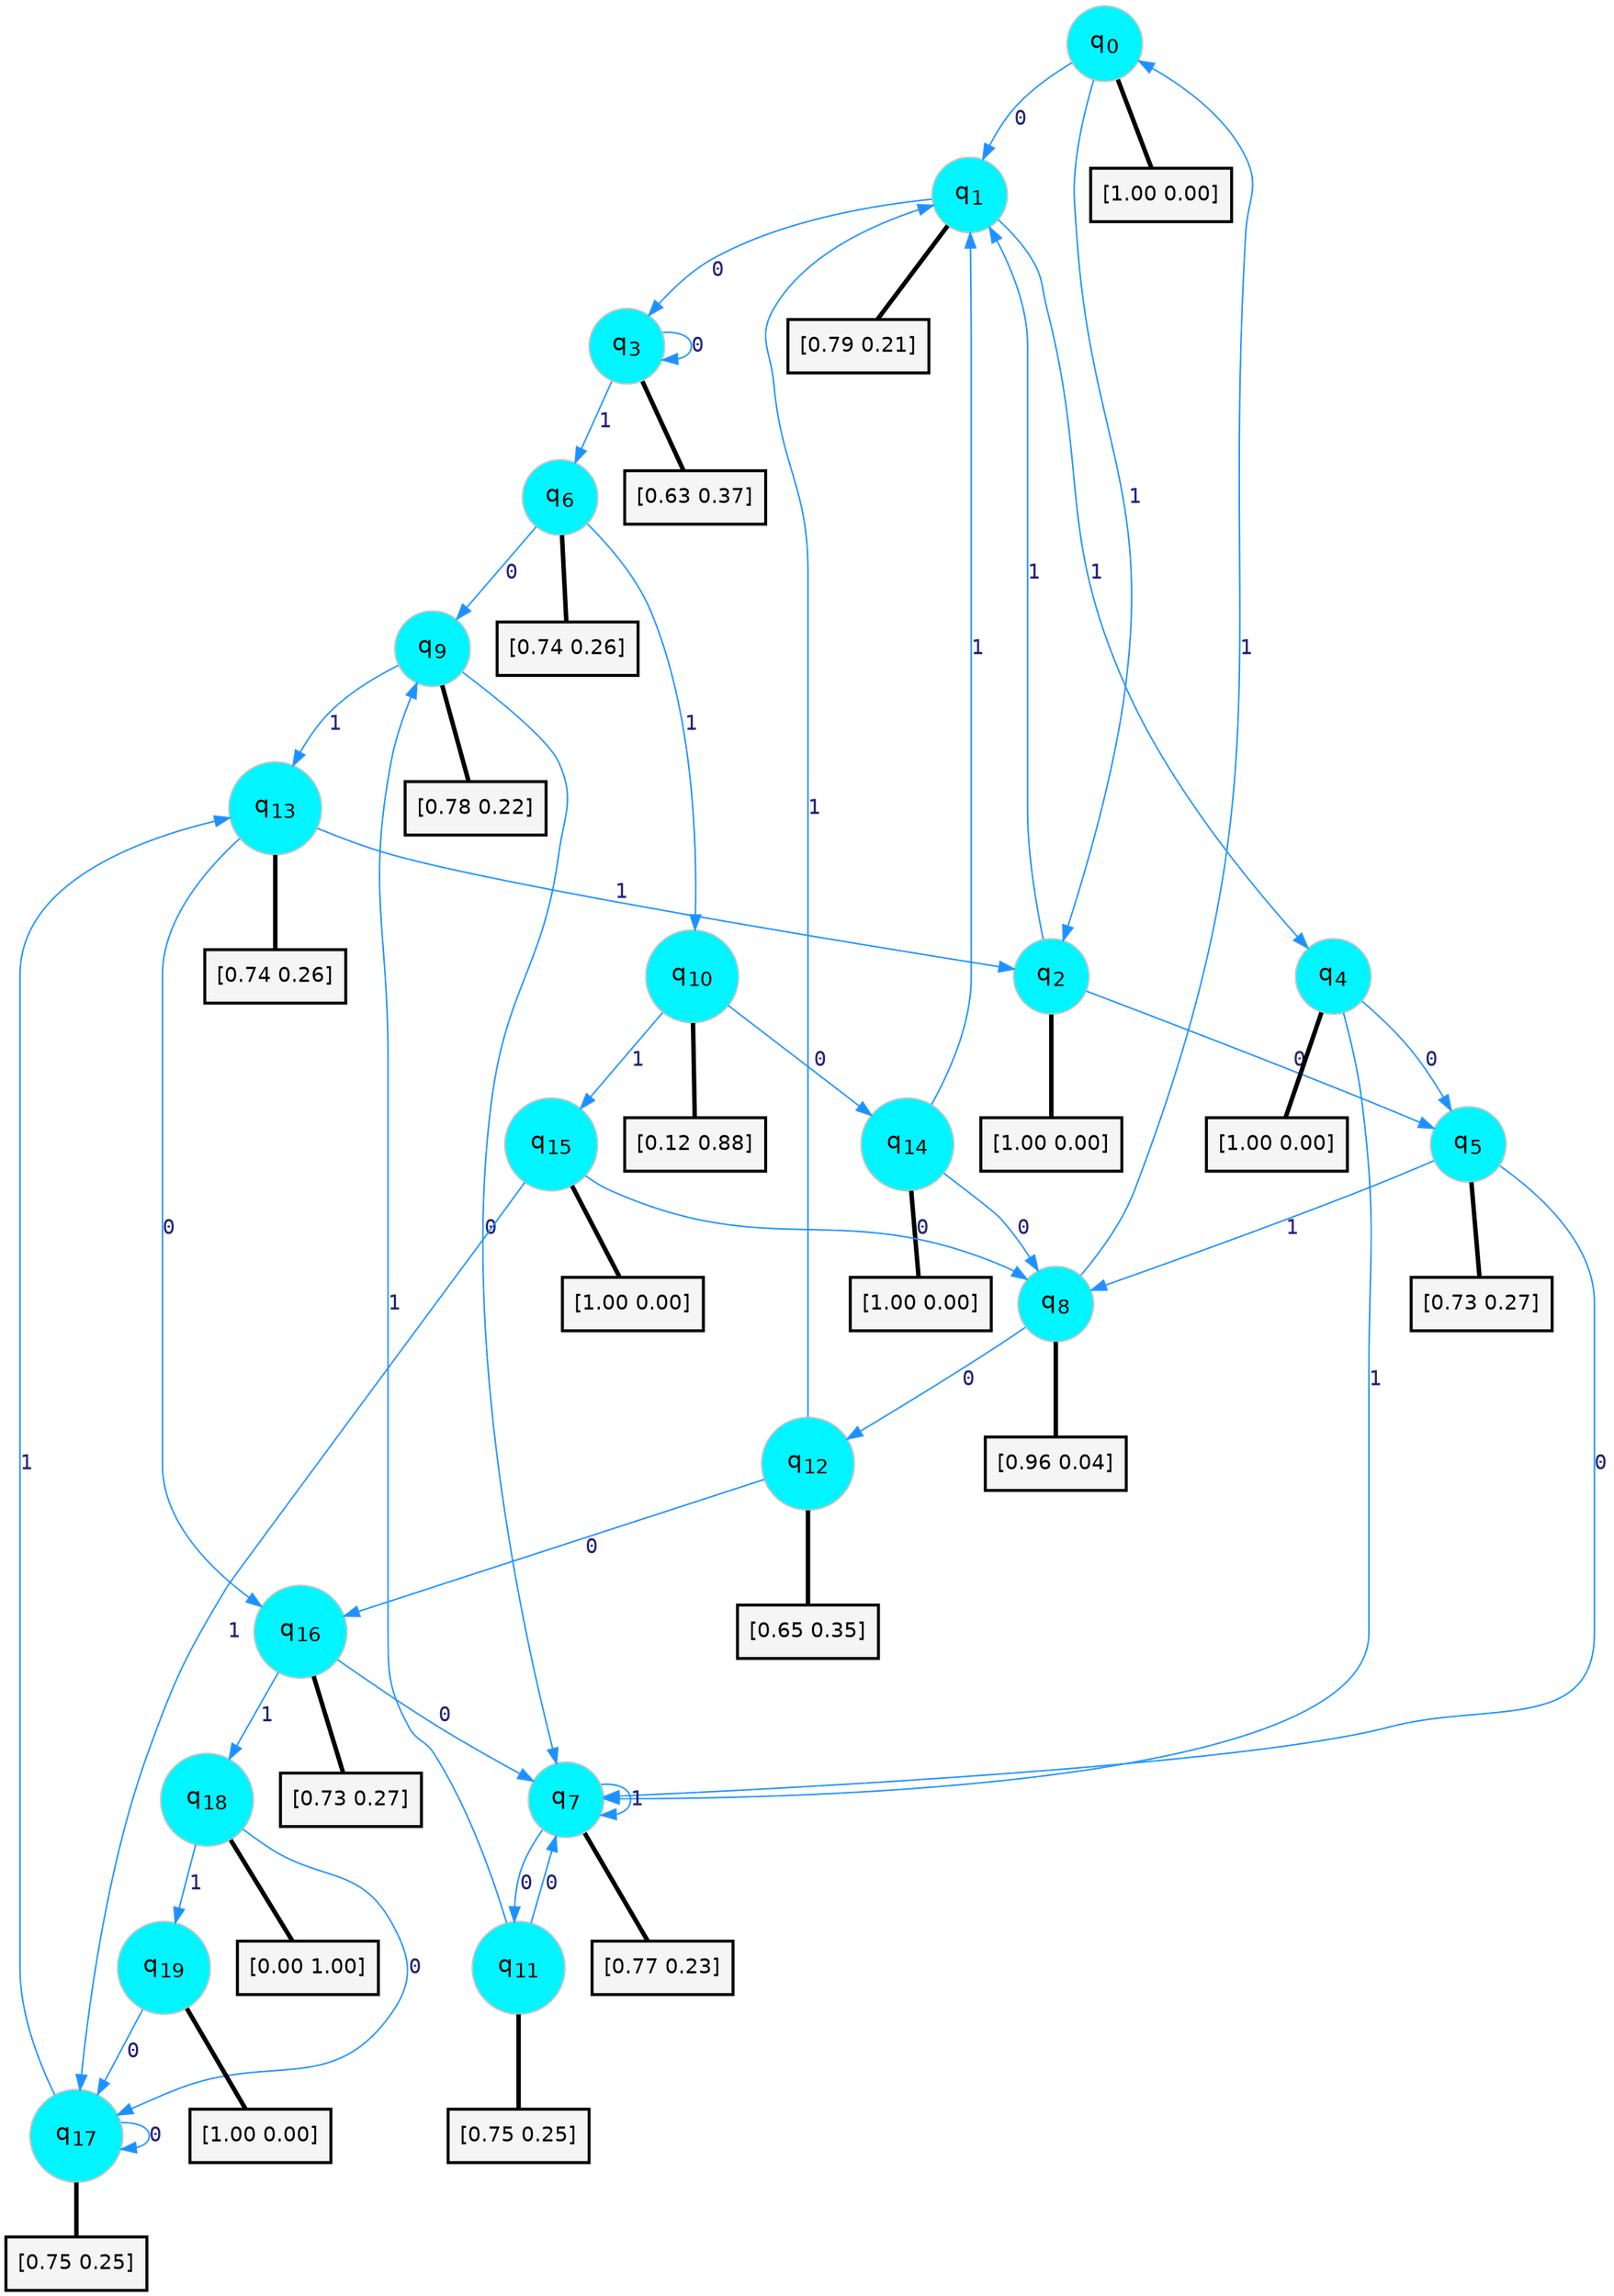digraph G {
graph [
bgcolor=transparent, dpi=300, rankdir=TD, size="40,25"];
node [
color=gray, fillcolor=turquoise1, fontcolor=black, fontname=Helvetica, fontsize=16, fontweight=bold, shape=circle, style=filled];
edge [
arrowsize=1, color=dodgerblue1, fontcolor=midnightblue, fontname=courier, fontweight=bold, penwidth=1, style=solid, weight=20];
0[label=<q<SUB>0</SUB>>];
1[label=<q<SUB>1</SUB>>];
2[label=<q<SUB>2</SUB>>];
3[label=<q<SUB>3</SUB>>];
4[label=<q<SUB>4</SUB>>];
5[label=<q<SUB>5</SUB>>];
6[label=<q<SUB>6</SUB>>];
7[label=<q<SUB>7</SUB>>];
8[label=<q<SUB>8</SUB>>];
9[label=<q<SUB>9</SUB>>];
10[label=<q<SUB>10</SUB>>];
11[label=<q<SUB>11</SUB>>];
12[label=<q<SUB>12</SUB>>];
13[label=<q<SUB>13</SUB>>];
14[label=<q<SUB>14</SUB>>];
15[label=<q<SUB>15</SUB>>];
16[label=<q<SUB>16</SUB>>];
17[label=<q<SUB>17</SUB>>];
18[label=<q<SUB>18</SUB>>];
19[label=<q<SUB>19</SUB>>];
20[label="[1.00 0.00]", shape=box,fontcolor=black, fontname=Helvetica, fontsize=14, penwidth=2, fillcolor=whitesmoke,color=black];
21[label="[0.79 0.21]", shape=box,fontcolor=black, fontname=Helvetica, fontsize=14, penwidth=2, fillcolor=whitesmoke,color=black];
22[label="[1.00 0.00]", shape=box,fontcolor=black, fontname=Helvetica, fontsize=14, penwidth=2, fillcolor=whitesmoke,color=black];
23[label="[0.63 0.37]", shape=box,fontcolor=black, fontname=Helvetica, fontsize=14, penwidth=2, fillcolor=whitesmoke,color=black];
24[label="[1.00 0.00]", shape=box,fontcolor=black, fontname=Helvetica, fontsize=14, penwidth=2, fillcolor=whitesmoke,color=black];
25[label="[0.73 0.27]", shape=box,fontcolor=black, fontname=Helvetica, fontsize=14, penwidth=2, fillcolor=whitesmoke,color=black];
26[label="[0.74 0.26]", shape=box,fontcolor=black, fontname=Helvetica, fontsize=14, penwidth=2, fillcolor=whitesmoke,color=black];
27[label="[0.77 0.23]", shape=box,fontcolor=black, fontname=Helvetica, fontsize=14, penwidth=2, fillcolor=whitesmoke,color=black];
28[label="[0.96 0.04]", shape=box,fontcolor=black, fontname=Helvetica, fontsize=14, penwidth=2, fillcolor=whitesmoke,color=black];
29[label="[0.78 0.22]", shape=box,fontcolor=black, fontname=Helvetica, fontsize=14, penwidth=2, fillcolor=whitesmoke,color=black];
30[label="[0.12 0.88]", shape=box,fontcolor=black, fontname=Helvetica, fontsize=14, penwidth=2, fillcolor=whitesmoke,color=black];
31[label="[0.75 0.25]", shape=box,fontcolor=black, fontname=Helvetica, fontsize=14, penwidth=2, fillcolor=whitesmoke,color=black];
32[label="[0.65 0.35]", shape=box,fontcolor=black, fontname=Helvetica, fontsize=14, penwidth=2, fillcolor=whitesmoke,color=black];
33[label="[0.74 0.26]", shape=box,fontcolor=black, fontname=Helvetica, fontsize=14, penwidth=2, fillcolor=whitesmoke,color=black];
34[label="[1.00 0.00]", shape=box,fontcolor=black, fontname=Helvetica, fontsize=14, penwidth=2, fillcolor=whitesmoke,color=black];
35[label="[1.00 0.00]", shape=box,fontcolor=black, fontname=Helvetica, fontsize=14, penwidth=2, fillcolor=whitesmoke,color=black];
36[label="[0.73 0.27]", shape=box,fontcolor=black, fontname=Helvetica, fontsize=14, penwidth=2, fillcolor=whitesmoke,color=black];
37[label="[0.75 0.25]", shape=box,fontcolor=black, fontname=Helvetica, fontsize=14, penwidth=2, fillcolor=whitesmoke,color=black];
38[label="[0.00 1.00]", shape=box,fontcolor=black, fontname=Helvetica, fontsize=14, penwidth=2, fillcolor=whitesmoke,color=black];
39[label="[1.00 0.00]", shape=box,fontcolor=black, fontname=Helvetica, fontsize=14, penwidth=2, fillcolor=whitesmoke,color=black];
0->1 [label=0];
0->2 [label=1];
0->20 [arrowhead=none, penwidth=3,color=black];
1->3 [label=0];
1->4 [label=1];
1->21 [arrowhead=none, penwidth=3,color=black];
2->5 [label=0];
2->1 [label=1];
2->22 [arrowhead=none, penwidth=3,color=black];
3->3 [label=0];
3->6 [label=1];
3->23 [arrowhead=none, penwidth=3,color=black];
4->5 [label=0];
4->7 [label=1];
4->24 [arrowhead=none, penwidth=3,color=black];
5->7 [label=0];
5->8 [label=1];
5->25 [arrowhead=none, penwidth=3,color=black];
6->9 [label=0];
6->10 [label=1];
6->26 [arrowhead=none, penwidth=3,color=black];
7->11 [label=0];
7->7 [label=1];
7->27 [arrowhead=none, penwidth=3,color=black];
8->12 [label=0];
8->0 [label=1];
8->28 [arrowhead=none, penwidth=3,color=black];
9->7 [label=0];
9->13 [label=1];
9->29 [arrowhead=none, penwidth=3,color=black];
10->14 [label=0];
10->15 [label=1];
10->30 [arrowhead=none, penwidth=3,color=black];
11->7 [label=0];
11->9 [label=1];
11->31 [arrowhead=none, penwidth=3,color=black];
12->16 [label=0];
12->1 [label=1];
12->32 [arrowhead=none, penwidth=3,color=black];
13->16 [label=0];
13->2 [label=1];
13->33 [arrowhead=none, penwidth=3,color=black];
14->8 [label=0];
14->1 [label=1];
14->34 [arrowhead=none, penwidth=3,color=black];
15->8 [label=0];
15->17 [label=1];
15->35 [arrowhead=none, penwidth=3,color=black];
16->7 [label=0];
16->18 [label=1];
16->36 [arrowhead=none, penwidth=3,color=black];
17->17 [label=0];
17->13 [label=1];
17->37 [arrowhead=none, penwidth=3,color=black];
18->17 [label=0];
18->19 [label=1];
18->38 [arrowhead=none, penwidth=3,color=black];
19->17 [label=0];
19->39 [arrowhead=none, penwidth=3,color=black];
}
